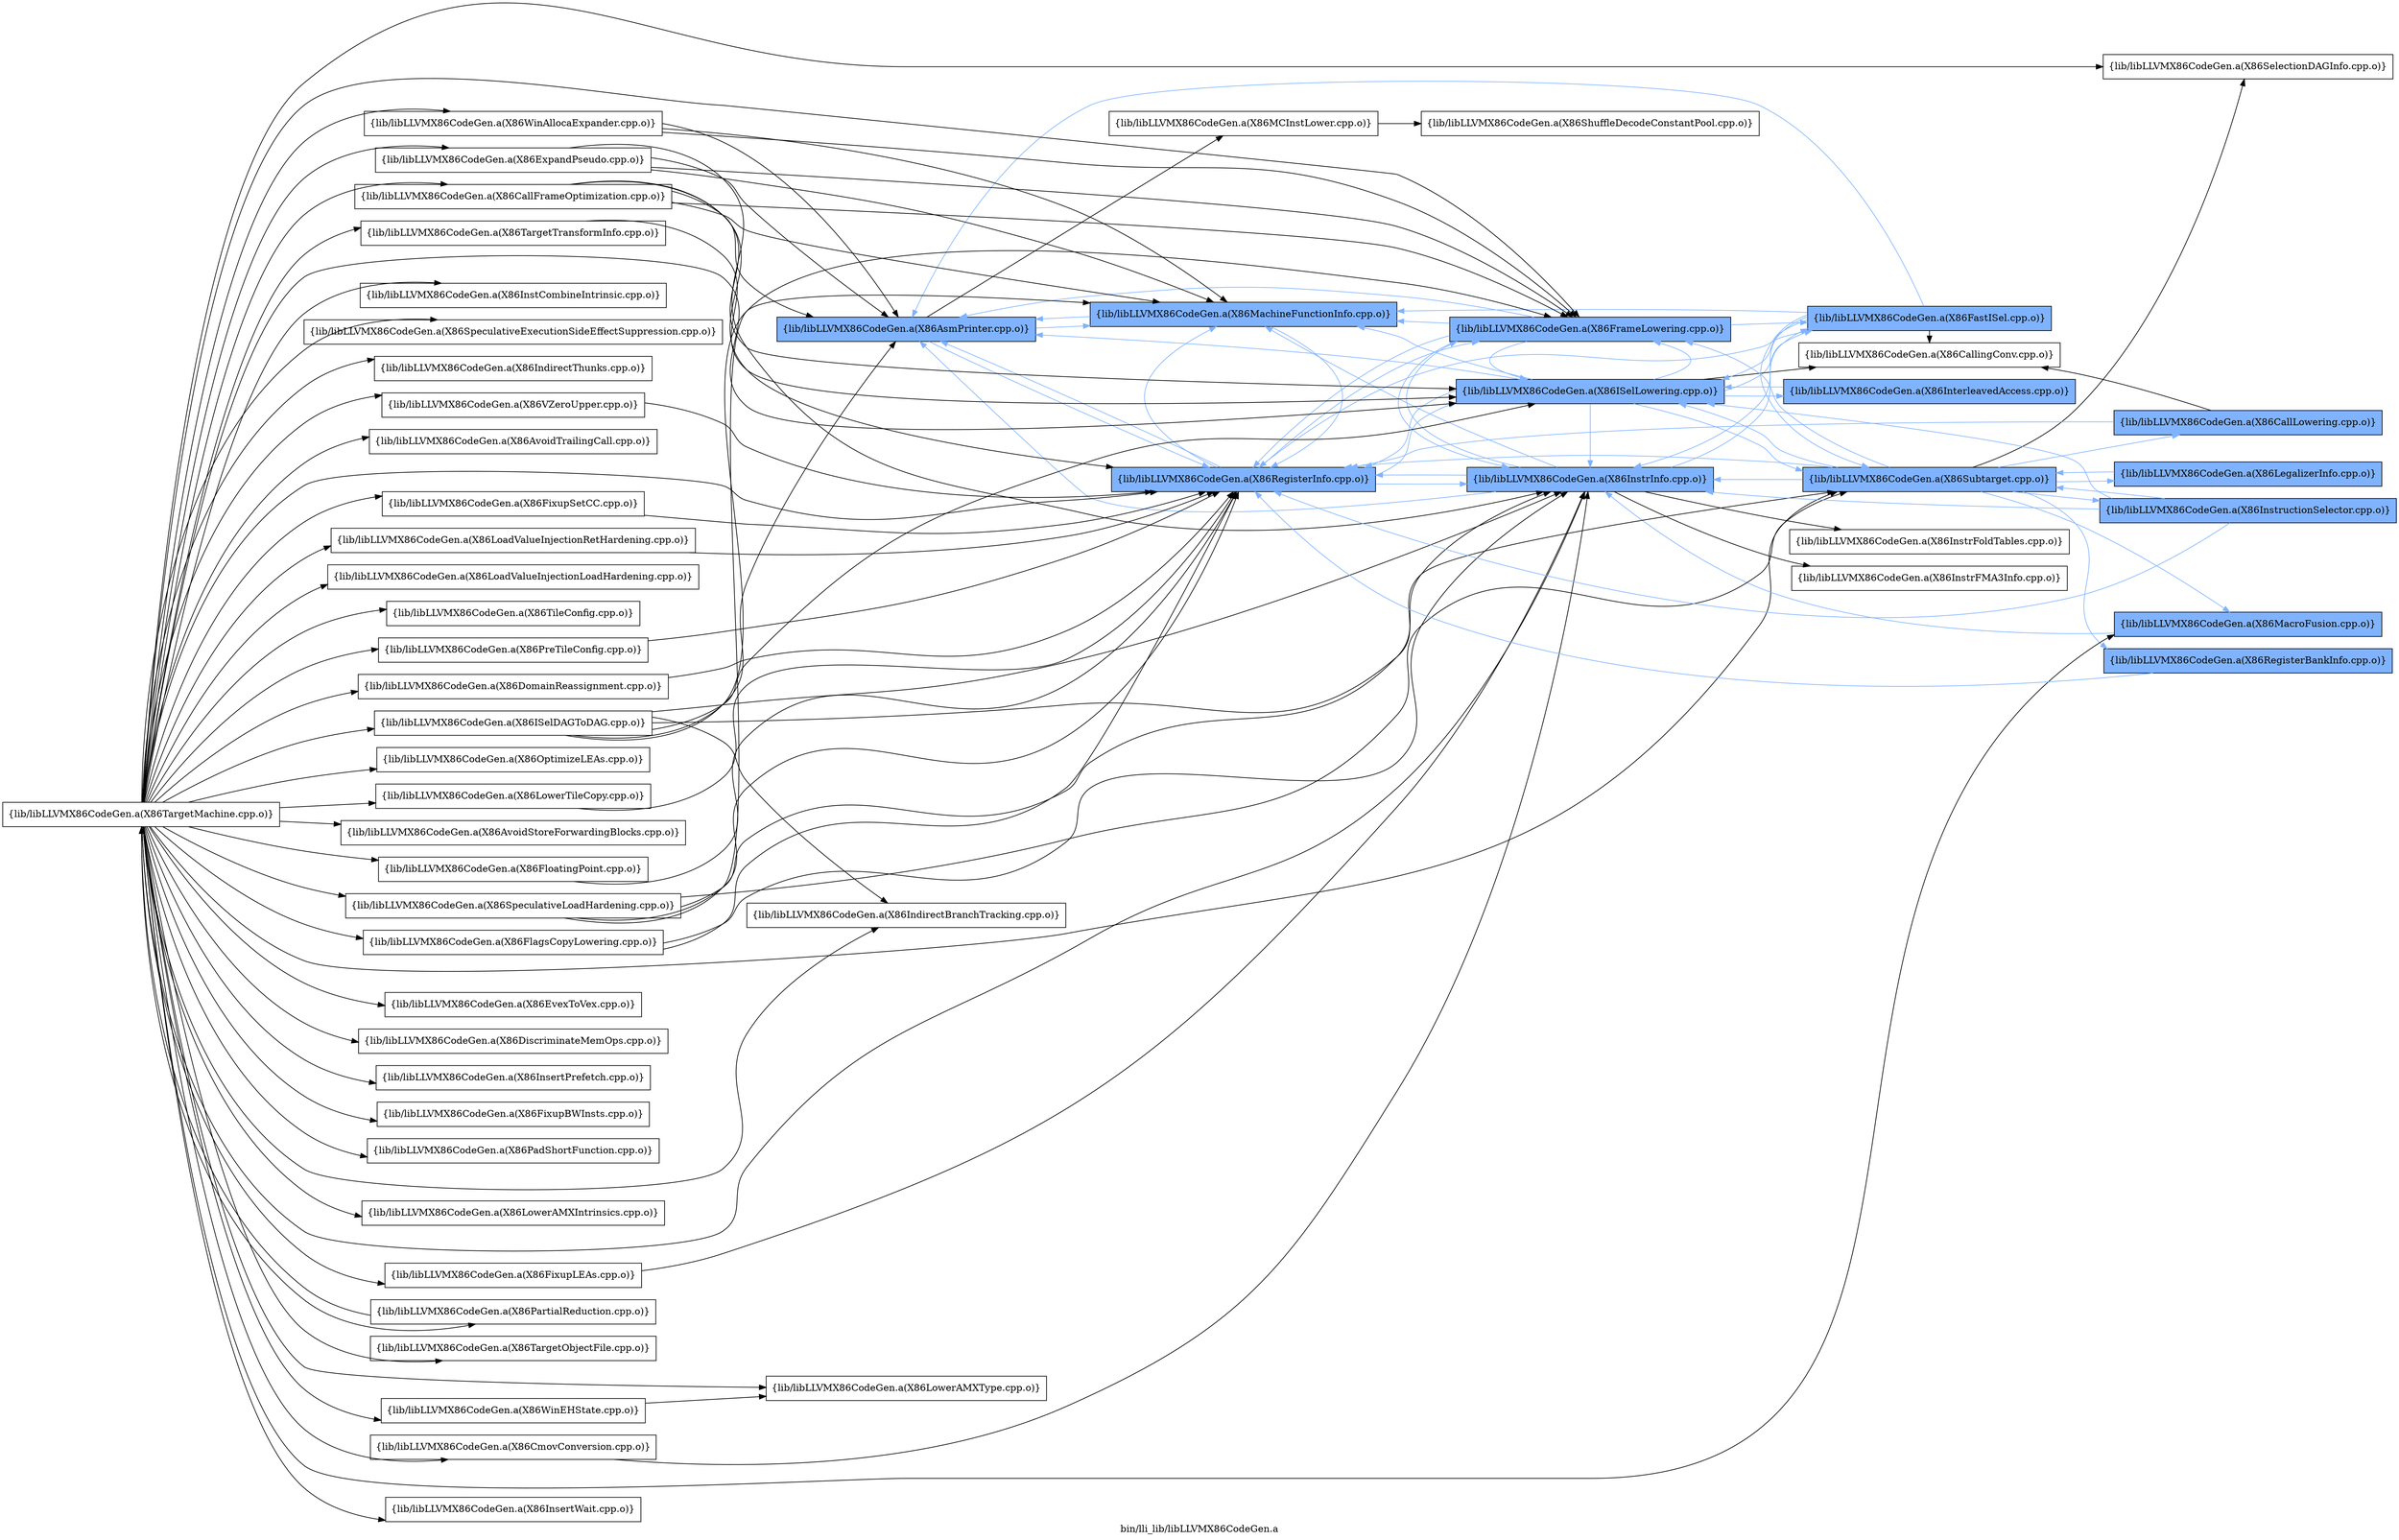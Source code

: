 digraph "bin/lli_lib/libLLVMX86CodeGen.a" {
	label="bin/lli_lib/libLLVMX86CodeGen.a";
	rankdir=LR;
	{ rank=same; Node0x55e264d5b588;  }
	{ rank=same; Node0x55e264d616b8; Node0x55e264d61028; Node0x55e264d4feb8;  }
	{ rank=same; Node0x55e264d62158; Node0x55e264d4f738; Node0x55e264d537e8; Node0x55e264d528e8;  }
	{ rank=same; Node0x55e264d53e78; Node0x55e264d61258; Node0x55e264d619d8; Node0x55e264d51498; Node0x55e264d53108; Node0x55e264d52258;  }

	Node0x55e264d5b588 [shape=record,shape=box,group=1,style=filled,fillcolor="0.600000 0.5 1",label="{lib/libLLVMX86CodeGen.a(X86AsmPrinter.cpp.o)}"];
	Node0x55e264d5b588 -> Node0x55e264d616b8;
	Node0x55e264d5b588 -> Node0x55e264d61028[color="0.600000 0.5 1"];
	Node0x55e264d5b588 -> Node0x55e264d4feb8[color="0.600000 0.5 1"];
	Node0x55e264d500e8 [shape=record,shape=box,group=0,label="{lib/libLLVMX86CodeGen.a(X86TargetMachine.cpp.o)}"];
	Node0x55e264d500e8 -> Node0x55e264d4feb8;
	Node0x55e264d500e8 -> Node0x55e264d4f738;
	Node0x55e264d500e8 -> Node0x55e264d537e8;
	Node0x55e264d500e8 -> Node0x55e264d528e8;
	Node0x55e264d500e8 -> Node0x55e264d51498;
	Node0x55e264d500e8 -> Node0x55e264d4fd28;
	Node0x55e264d500e8 -> Node0x55e264d52ed8;
	Node0x55e264d500e8 -> Node0x55e264d4fa08;
	Node0x55e264d500e8 -> Node0x55e264d641d8;
	Node0x55e264d500e8 -> Node0x55e264d649a8;
	Node0x55e264d500e8 -> Node0x55e264d65088;
	Node0x55e264d500e8 -> Node0x55e264d65f88;
	Node0x55e264d500e8 -> Node0x55e264d666b8;
	Node0x55e264d500e8 -> Node0x55e264d66e88;
	Node0x55e264d500e8 -> Node0x55e264d5ae08;
	Node0x55e264d500e8 -> Node0x55e264d5c7a8;
	Node0x55e264d500e8 -> Node0x55e264d5d428;
	Node0x55e264d500e8 -> Node0x55e264d5d6a8;
	Node0x55e264d500e8 -> Node0x55e264d5f868;
	Node0x55e264d500e8 -> Node0x55e264d5e4b8;
	Node0x55e264d500e8 -> Node0x55e264d605d8;
	Node0x55e264d500e8 -> Node0x55e264d606c8;
	Node0x55e264d500e8 -> Node0x55e264d63cd8;
	Node0x55e264d500e8 -> Node0x55e264d65768;
	Node0x55e264d500e8 -> Node0x55e264d64b88;
	Node0x55e264d500e8 -> Node0x55e264d66528;
	Node0x55e264d500e8 -> Node0x55e264d66f28;
	Node0x55e264d500e8 -> Node0x55e264d67ec8;
	Node0x55e264d500e8 -> Node0x55e264d67158;
	Node0x55e264d500e8 -> Node0x55e264d67428;
	Node0x55e264d500e8 -> Node0x55e264d686e8;
	Node0x55e264d500e8 -> Node0x55e264d69f98;
	Node0x55e264d500e8 -> Node0x55e264d66d98;
	Node0x55e264d500e8 -> Node0x55e264d67c98;
	Node0x55e264d500e8 -> Node0x55e264d67f18;
	Node0x55e264d500e8 -> Node0x55e264d67068;
	Node0x55e264d500e8 -> Node0x55e264d64048;
	Node0x55e264d500e8 -> Node0x55e264d65448;
	Node0x55e264d500e8 -> Node0x55e264d65718;
	Node0x55e264d500e8 -> Node0x55e264d63b98;
	Node0x55e264d500e8 -> Node0x55e264d63e18;
	Node0x55e264d500e8 -> Node0x55e264d62518;
	Node0x55e264d500e8 -> Node0x55e264d54e18;
	Node0x55e264d616b8 [shape=record,shape=box,group=0,label="{lib/libLLVMX86CodeGen.a(X86MCInstLower.cpp.o)}"];
	Node0x55e264d616b8 -> Node0x55e264d62158;
	Node0x55e264d61028 [shape=record,shape=box,group=1,style=filled,fillcolor="0.600000 0.5 1",label="{lib/libLLVMX86CodeGen.a(X86MachineFunctionInfo.cpp.o)}"];
	Node0x55e264d61028 -> Node0x55e264d5b588[color="0.600000 0.5 1"];
	Node0x55e264d61028 -> Node0x55e264d4feb8[color="0.600000 0.5 1"];
	Node0x55e264d4feb8 [shape=record,shape=box,group=1,style=filled,fillcolor="0.600000 0.5 1",label="{lib/libLLVMX86CodeGen.a(X86RegisterInfo.cpp.o)}"];
	Node0x55e264d4feb8 -> Node0x55e264d5b588[color="0.600000 0.5 1"];
	Node0x55e264d4feb8 -> Node0x55e264d61028[color="0.600000 0.5 1"];
	Node0x55e264d4feb8 -> Node0x55e264d4f738[color="0.600000 0.5 1"];
	Node0x55e264d4feb8 -> Node0x55e264d537e8[color="0.600000 0.5 1"];
	Node0x55e264d4feb8 -> Node0x55e264d528e8[color="0.600000 0.5 1"];
	Node0x55e264d62158 [shape=record,shape=box,group=0,label="{lib/libLLVMX86CodeGen.a(X86ShuffleDecodeConstantPool.cpp.o)}"];
	Node0x55e264d4f738 [shape=record,shape=box,group=1,style=filled,fillcolor="0.600000 0.5 1",label="{lib/libLLVMX86CodeGen.a(X86ISelLowering.cpp.o)}"];
	Node0x55e264d4f738 -> Node0x55e264d5b588[color="0.600000 0.5 1"];
	Node0x55e264d4f738 -> Node0x55e264d61028[color="0.600000 0.5 1"];
	Node0x55e264d4f738 -> Node0x55e264d4feb8[color="0.600000 0.5 1"];
	Node0x55e264d4f738 -> Node0x55e264d53e78[color="0.600000 0.5 1"];
	Node0x55e264d4f738 -> Node0x55e264d537e8[color="0.600000 0.5 1"];
	Node0x55e264d4f738 -> Node0x55e264d528e8[color="0.600000 0.5 1"];
	Node0x55e264d4f738 -> Node0x55e264d61258;
	Node0x55e264d4f738 -> Node0x55e264d619d8[color="0.600000 0.5 1"];
	Node0x55e264d4f738 -> Node0x55e264d51498[color="0.600000 0.5 1"];
	Node0x55e264d537e8 [shape=record,shape=box,group=1,style=filled,fillcolor="0.600000 0.5 1",label="{lib/libLLVMX86CodeGen.a(X86InstrInfo.cpp.o)}"];
	Node0x55e264d537e8 -> Node0x55e264d5b588[color="0.600000 0.5 1"];
	Node0x55e264d537e8 -> Node0x55e264d61028[color="0.600000 0.5 1"];
	Node0x55e264d537e8 -> Node0x55e264d4feb8[color="0.600000 0.5 1"];
	Node0x55e264d537e8 -> Node0x55e264d53e78[color="0.600000 0.5 1"];
	Node0x55e264d537e8 -> Node0x55e264d53108;
	Node0x55e264d537e8 -> Node0x55e264d528e8[color="0.600000 0.5 1"];
	Node0x55e264d537e8 -> Node0x55e264d52258;
	Node0x55e264d528e8 [shape=record,shape=box,group=1,style=filled,fillcolor="0.600000 0.5 1",label="{lib/libLLVMX86CodeGen.a(X86FrameLowering.cpp.o)}"];
	Node0x55e264d528e8 -> Node0x55e264d5b588[color="0.600000 0.5 1"];
	Node0x55e264d528e8 -> Node0x55e264d61028[color="0.600000 0.5 1"];
	Node0x55e264d528e8 -> Node0x55e264d4feb8[color="0.600000 0.5 1"];
	Node0x55e264d528e8 -> Node0x55e264d4f738[color="0.600000 0.5 1"];
	Node0x55e264d528e8 -> Node0x55e264d53e78[color="0.600000 0.5 1"];
	Node0x55e264d528e8 -> Node0x55e264d537e8[color="0.600000 0.5 1"];
	Node0x55e264d53e78 [shape=record,shape=box,group=1,style=filled,fillcolor="0.600000 0.5 1",label="{lib/libLLVMX86CodeGen.a(X86FastISel.cpp.o)}"];
	Node0x55e264d53e78 -> Node0x55e264d5b588[color="0.600000 0.5 1"];
	Node0x55e264d53e78 -> Node0x55e264d61028[color="0.600000 0.5 1"];
	Node0x55e264d53e78 -> Node0x55e264d4feb8[color="0.600000 0.5 1"];
	Node0x55e264d53e78 -> Node0x55e264d4f738[color="0.600000 0.5 1"];
	Node0x55e264d53e78 -> Node0x55e264d537e8[color="0.600000 0.5 1"];
	Node0x55e264d53e78 -> Node0x55e264d61258;
	Node0x55e264d53e78 -> Node0x55e264d51498[color="0.600000 0.5 1"];
	Node0x55e264d61258 [shape=record,shape=box,group=0,label="{lib/libLLVMX86CodeGen.a(X86CallingConv.cpp.o)}"];
	Node0x55e264d619d8 [shape=record,shape=box,group=1,style=filled,fillcolor="0.600000 0.5 1",label="{lib/libLLVMX86CodeGen.a(X86InterleavedAccess.cpp.o)}"];
	Node0x55e264d619d8 -> Node0x55e264d4f738[color="0.600000 0.5 1"];
	Node0x55e264d51498 [shape=record,shape=box,group=1,style=filled,fillcolor="0.600000 0.5 1",label="{lib/libLLVMX86CodeGen.a(X86Subtarget.cpp.o)}"];
	Node0x55e264d51498 -> Node0x55e264d4feb8[color="0.600000 0.5 1"];
	Node0x55e264d51498 -> Node0x55e264d4f738[color="0.600000 0.5 1"];
	Node0x55e264d51498 -> Node0x55e264d537e8[color="0.600000 0.5 1"];
	Node0x55e264d51498 -> Node0x55e264d528e8[color="0.600000 0.5 1"];
	Node0x55e264d51498 -> Node0x55e264d4fd28;
	Node0x55e264d51498 -> Node0x55e264d530b8[color="0.600000 0.5 1"];
	Node0x55e264d51498 -> Node0x55e264d538d8[color="0.600000 0.5 1"];
	Node0x55e264d51498 -> Node0x55e264d54058[color="0.600000 0.5 1"];
	Node0x55e264d51498 -> Node0x55e264d51f38[color="0.600000 0.5 1"];
	Node0x55e264d51498 -> Node0x55e264d52ed8[color="0.600000 0.5 1"];
	Node0x55e264d53108 [shape=record,shape=box,group=0,label="{lib/libLLVMX86CodeGen.a(X86InstrFoldTables.cpp.o)}"];
	Node0x55e264d52258 [shape=record,shape=box,group=0,label="{lib/libLLVMX86CodeGen.a(X86InstrFMA3Info.cpp.o)}"];
	Node0x55e264d4fd28 [shape=record,shape=box,group=0,label="{lib/libLLVMX86CodeGen.a(X86SelectionDAGInfo.cpp.o)}"];
	Node0x55e264d530b8 [shape=record,shape=box,group=1,style=filled,fillcolor="0.600000 0.5 1",label="{lib/libLLVMX86CodeGen.a(X86CallLowering.cpp.o)}"];
	Node0x55e264d530b8 -> Node0x55e264d4feb8[color="0.600000 0.5 1"];
	Node0x55e264d530b8 -> Node0x55e264d61258;
	Node0x55e264d538d8 [shape=record,shape=box,group=1,style=filled,fillcolor="0.600000 0.5 1",label="{lib/libLLVMX86CodeGen.a(X86LegalizerInfo.cpp.o)}"];
	Node0x55e264d538d8 -> Node0x55e264d51498[color="0.600000 0.5 1"];
	Node0x55e264d54058 [shape=record,shape=box,group=1,style=filled,fillcolor="0.600000 0.5 1",label="{lib/libLLVMX86CodeGen.a(X86RegisterBankInfo.cpp.o)}"];
	Node0x55e264d54058 -> Node0x55e264d4feb8[color="0.600000 0.5 1"];
	Node0x55e264d51f38 [shape=record,shape=box,group=1,style=filled,fillcolor="0.600000 0.5 1",label="{lib/libLLVMX86CodeGen.a(X86InstructionSelector.cpp.o)}"];
	Node0x55e264d51f38 -> Node0x55e264d4feb8[color="0.600000 0.5 1"];
	Node0x55e264d51f38 -> Node0x55e264d4f738[color="0.600000 0.5 1"];
	Node0x55e264d51f38 -> Node0x55e264d537e8[color="0.600000 0.5 1"];
	Node0x55e264d51f38 -> Node0x55e264d51498[color="0.600000 0.5 1"];
	Node0x55e264d52ed8 [shape=record,shape=box,group=1,style=filled,fillcolor="0.600000 0.5 1",label="{lib/libLLVMX86CodeGen.a(X86MacroFusion.cpp.o)}"];
	Node0x55e264d52ed8 -> Node0x55e264d537e8[color="0.600000 0.5 1"];
	Node0x55e264d4fa08 [shape=record,shape=box,group=0,label="{lib/libLLVMX86CodeGen.a(X86InstCombineIntrinsic.cpp.o)}"];
	Node0x55e264d641d8 [shape=record,shape=box,group=0,label="{lib/libLLVMX86CodeGen.a(X86SpeculativeExecutionSideEffectSuppression.cpp.o)}"];
	Node0x55e264d649a8 [shape=record,shape=box,group=0,label="{lib/libLLVMX86CodeGen.a(X86IndirectThunks.cpp.o)}"];
	Node0x55e264d65088 [shape=record,shape=box,group=0,label="{lib/libLLVMX86CodeGen.a(X86LoadValueInjectionRetHardening.cpp.o)}"];
	Node0x55e264d65088 -> Node0x55e264d4feb8;
	Node0x55e264d65f88 [shape=record,shape=box,group=0,label="{lib/libLLVMX86CodeGen.a(X86AvoidTrailingCall.cpp.o)}"];
	Node0x55e264d666b8 [shape=record,shape=box,group=0,label="{lib/libLLVMX86CodeGen.a(X86ExpandPseudo.cpp.o)}"];
	Node0x55e264d666b8 -> Node0x55e264d5b588;
	Node0x55e264d666b8 -> Node0x55e264d61028;
	Node0x55e264d666b8 -> Node0x55e264d537e8;
	Node0x55e264d666b8 -> Node0x55e264d528e8;
	Node0x55e264d66e88 [shape=record,shape=box,group=0,label="{lib/libLLVMX86CodeGen.a(X86LowerTileCopy.cpp.o)}"];
	Node0x55e264d66e88 -> Node0x55e264d4feb8;
	Node0x55e264d5ae08 [shape=record,shape=box,group=0,label="{lib/libLLVMX86CodeGen.a(X86FloatingPoint.cpp.o)}"];
	Node0x55e264d5ae08 -> Node0x55e264d4feb8;
	Node0x55e264d5c7a8 [shape=record,shape=box,group=0,label="{lib/libLLVMX86CodeGen.a(X86LoadValueInjectionLoadHardening.cpp.o)}"];
	Node0x55e264d5d428 [shape=record,shape=box,group=0,label="{lib/libLLVMX86CodeGen.a(X86TileConfig.cpp.o)}"];
	Node0x55e264d5d6a8 [shape=record,shape=box,group=0,label="{lib/libLLVMX86CodeGen.a(X86SpeculativeLoadHardening.cpp.o)}"];
	Node0x55e264d5d6a8 -> Node0x55e264d4feb8;
	Node0x55e264d5d6a8 -> Node0x55e264d537e8;
	Node0x55e264d5d6a8 -> Node0x55e264d528e8;
	Node0x55e264d5d6a8 -> Node0x55e264d51498;
	Node0x55e264d5f868 [shape=record,shape=box,group=0,label="{lib/libLLVMX86CodeGen.a(X86FlagsCopyLowering.cpp.o)}"];
	Node0x55e264d5f868 -> Node0x55e264d4feb8;
	Node0x55e264d5f868 -> Node0x55e264d537e8;
	Node0x55e264d5e4b8 [shape=record,shape=box,group=0,label="{lib/libLLVMX86CodeGen.a(X86FixupSetCC.cpp.o)}"];
	Node0x55e264d5e4b8 -> Node0x55e264d4feb8;
	Node0x55e264d605d8 [shape=record,shape=box,group=0,label="{lib/libLLVMX86CodeGen.a(X86OptimizeLEAs.cpp.o)}"];
	Node0x55e264d606c8 [shape=record,shape=box,group=0,label="{lib/libLLVMX86CodeGen.a(X86CallFrameOptimization.cpp.o)}"];
	Node0x55e264d606c8 -> Node0x55e264d5b588;
	Node0x55e264d606c8 -> Node0x55e264d61028;
	Node0x55e264d606c8 -> Node0x55e264d4feb8;
	Node0x55e264d606c8 -> Node0x55e264d4f738;
	Node0x55e264d606c8 -> Node0x55e264d528e8;
	Node0x55e264d63cd8 [shape=record,shape=box,group=0,label="{lib/libLLVMX86CodeGen.a(X86AvoidStoreForwardingBlocks.cpp.o)}"];
	Node0x55e264d65768 [shape=record,shape=box,group=0,label="{lib/libLLVMX86CodeGen.a(X86PreTileConfig.cpp.o)}"];
	Node0x55e264d65768 -> Node0x55e264d4feb8;
	Node0x55e264d64b88 [shape=record,shape=box,group=0,label="{lib/libLLVMX86CodeGen.a(X86CmovConversion.cpp.o)}"];
	Node0x55e264d64b88 -> Node0x55e264d537e8;
	Node0x55e264d66528 [shape=record,shape=box,group=0,label="{lib/libLLVMX86CodeGen.a(X86ISelDAGToDAG.cpp.o)}"];
	Node0x55e264d66528 -> Node0x55e264d5b588;
	Node0x55e264d66528 -> Node0x55e264d61028;
	Node0x55e264d66528 -> Node0x55e264d4f738;
	Node0x55e264d66528 -> Node0x55e264d537e8;
	Node0x55e264d66528 -> Node0x55e264d51498;
	Node0x55e264d66528 -> Node0x55e264d66f28;
	Node0x55e264d66f28 [shape=record,shape=box,group=0,label="{lib/libLLVMX86CodeGen.a(X86IndirectBranchTracking.cpp.o)}"];
	Node0x55e264d67ec8 [shape=record,shape=box,group=0,label="{lib/libLLVMX86CodeGen.a(X86EvexToVex.cpp.o)}"];
	Node0x55e264d67158 [shape=record,shape=box,group=0,label="{lib/libLLVMX86CodeGen.a(X86DiscriminateMemOps.cpp.o)}"];
	Node0x55e264d67428 [shape=record,shape=box,group=0,label="{lib/libLLVMX86CodeGen.a(X86InsertPrefetch.cpp.o)}"];
	Node0x55e264d686e8 [shape=record,shape=box,group=0,label="{lib/libLLVMX86CodeGen.a(X86FixupBWInsts.cpp.o)}"];
	Node0x55e264d69f98 [shape=record,shape=box,group=0,label="{lib/libLLVMX86CodeGen.a(X86PadShortFunction.cpp.o)}"];
	Node0x55e264d66d98 [shape=record,shape=box,group=0,label="{lib/libLLVMX86CodeGen.a(X86FixupLEAs.cpp.o)}"];
	Node0x55e264d66d98 -> Node0x55e264d537e8;
	Node0x55e264d67c98 [shape=record,shape=box,group=0,label="{lib/libLLVMX86CodeGen.a(X86LowerAMXIntrinsics.cpp.o)}"];
	Node0x55e264d67f18 [shape=record,shape=box,group=0,label="{lib/libLLVMX86CodeGen.a(X86LowerAMXType.cpp.o)}"];
	Node0x55e264d67068 [shape=record,shape=box,group=0,label="{lib/libLLVMX86CodeGen.a(X86DomainReassignment.cpp.o)}"];
	Node0x55e264d67068 -> Node0x55e264d4feb8;
	Node0x55e264d64048 [shape=record,shape=box,group=0,label="{lib/libLLVMX86CodeGen.a(X86PartialReduction.cpp.o)}"];
	Node0x55e264d64048 -> Node0x55e264d500e8;
	Node0x55e264d65448 [shape=record,shape=box,group=0,label="{lib/libLLVMX86CodeGen.a(X86TargetObjectFile.cpp.o)}"];
	Node0x55e264d65718 [shape=record,shape=box,group=0,label="{lib/libLLVMX86CodeGen.a(X86TargetTransformInfo.cpp.o)}"];
	Node0x55e264d65718 -> Node0x55e264d4f738;
	Node0x55e264d63b98 [shape=record,shape=box,group=0,label="{lib/libLLVMX86CodeGen.a(X86VZeroUpper.cpp.o)}"];
	Node0x55e264d63b98 -> Node0x55e264d4feb8;
	Node0x55e264d63e18 [shape=record,shape=box,group=0,label="{lib/libLLVMX86CodeGen.a(X86WinAllocaExpander.cpp.o)}"];
	Node0x55e264d63e18 -> Node0x55e264d5b588;
	Node0x55e264d63e18 -> Node0x55e264d61028;
	Node0x55e264d63e18 -> Node0x55e264d528e8;
	Node0x55e264d62518 [shape=record,shape=box,group=0,label="{lib/libLLVMX86CodeGen.a(X86WinEHState.cpp.o)}"];
	Node0x55e264d62518 -> Node0x55e264d67f18;
	Node0x55e264d54e18 [shape=record,shape=box,group=0,label="{lib/libLLVMX86CodeGen.a(X86InsertWait.cpp.o)}"];
}
